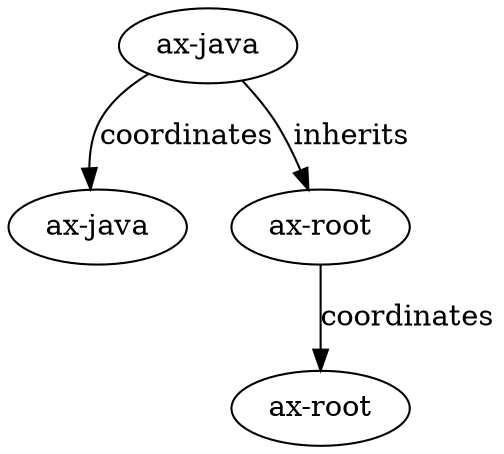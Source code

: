 digraph reassert {
	ax_java [label="ax-java"];
	ax_java_artifact [label="ax-java"];
	ax_root [label="ax-root"];
	ax_root_artifact [label="ax-root"];
	ax_java_artifact -> ax_java [label="coordinates"];
	ax_java_artifact -> ax_root_artifact [label="inherits"];
	ax_root_artifact -> ax_root [label="coordinates"];
}